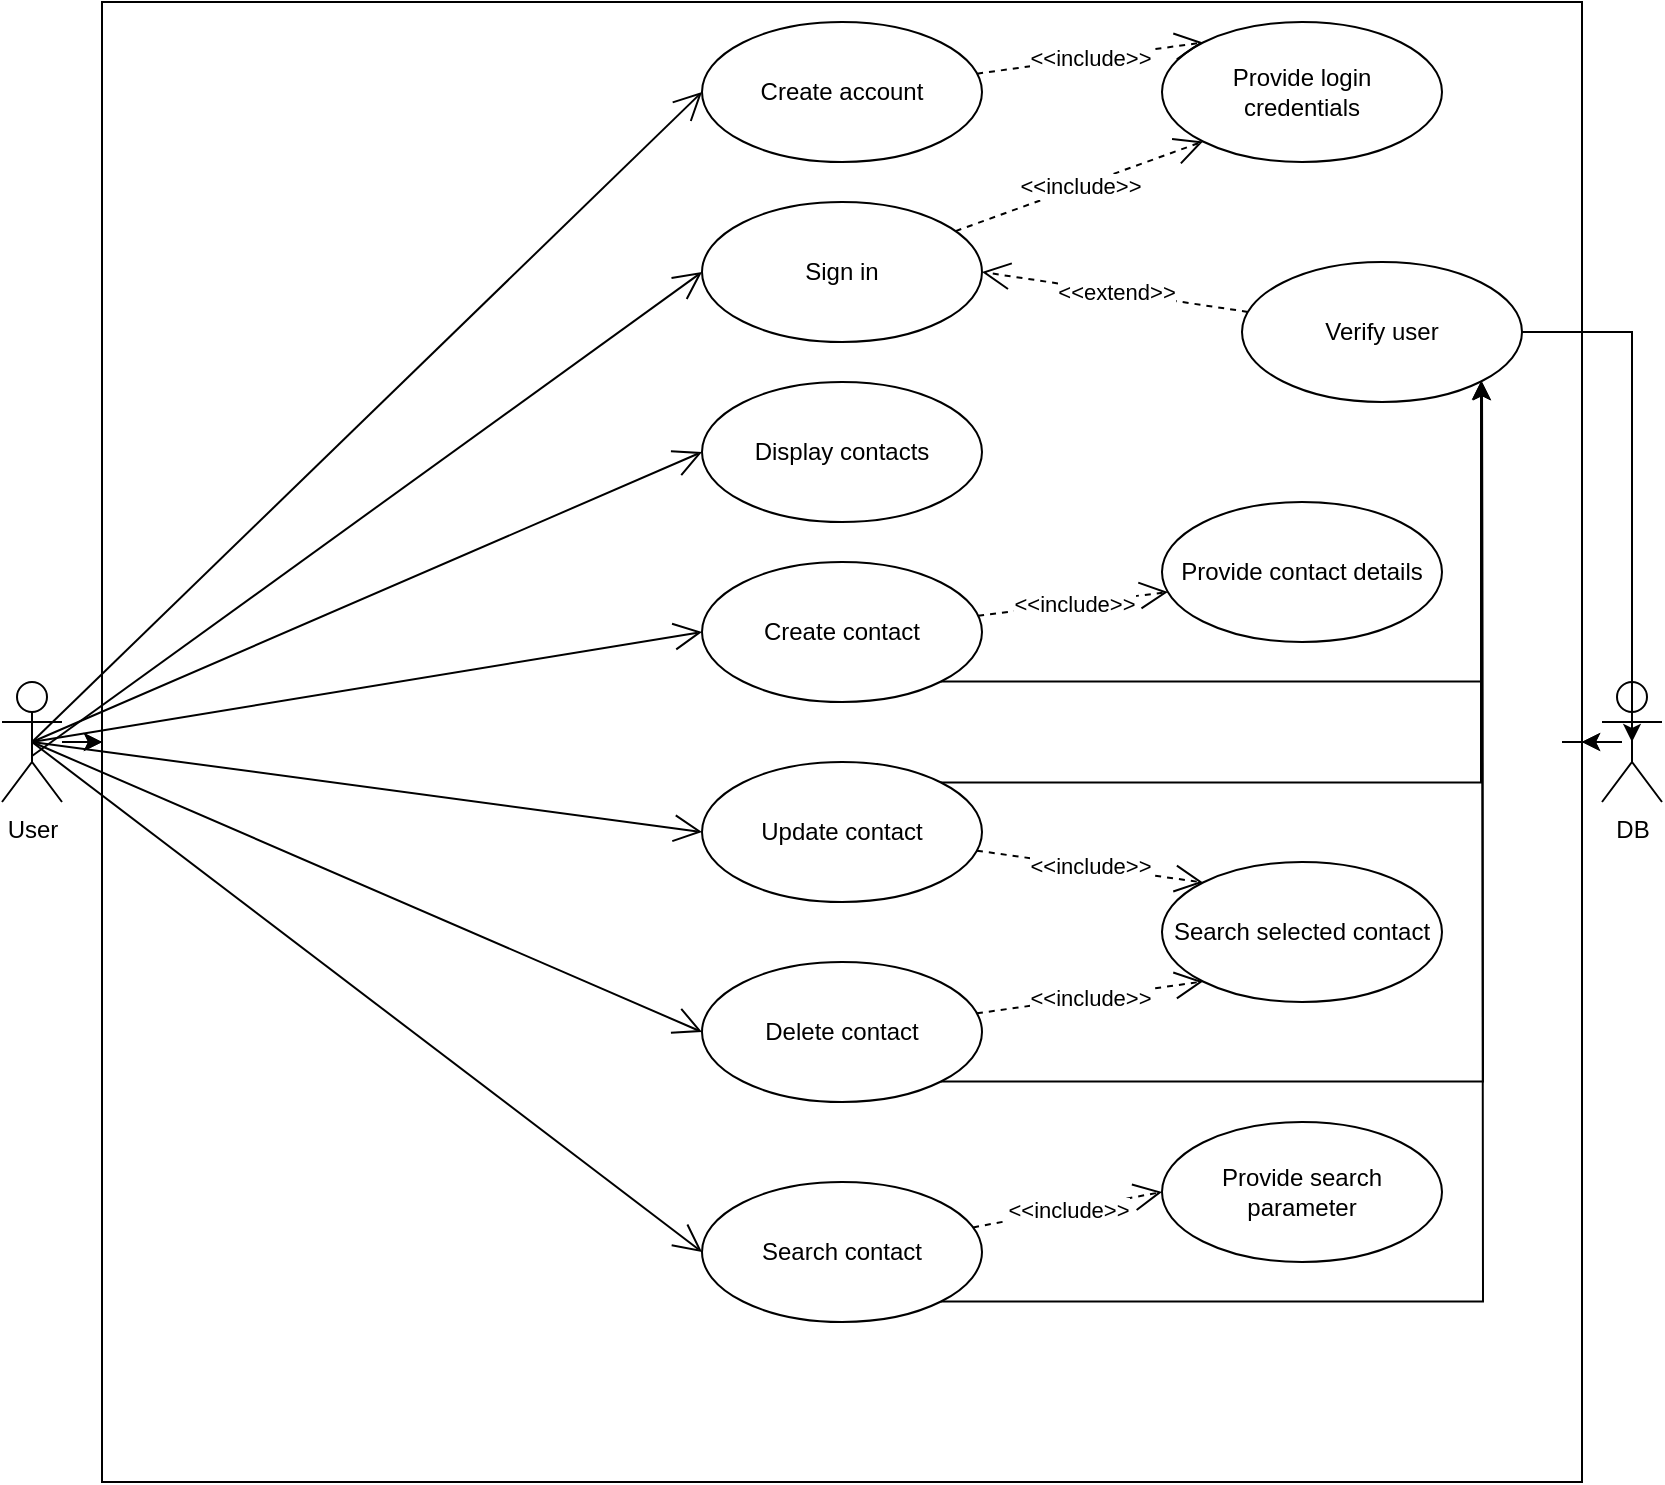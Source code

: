<mxfile version="24.7.13">
  <diagram name="Page-1" id="kOhRegQwsyw8fJpyO_F6">
    <mxGraphModel dx="1414" dy="732" grid="1" gridSize="10" guides="1" tooltips="1" connect="1" arrows="1" fold="1" page="1" pageScale="1" pageWidth="850" pageHeight="1100" math="0" shadow="0">
      <root>
        <mxCell id="0" />
        <mxCell id="1" parent="0" />
        <mxCell id="Z1Wn9aBYAyXMYUmShWUE-3" value="" style="whiteSpace=wrap;html=1;aspect=fixed;" parent="1" vertex="1">
          <mxGeometry x="60" y="10" width="740" height="740" as="geometry" />
        </mxCell>
        <mxCell id="Z1Wn9aBYAyXMYUmShWUE-8" value="" style="edgeStyle=orthogonalEdgeStyle;rounded=0;orthogonalLoop=1;jettySize=auto;html=1;" parent="1" source="Z1Wn9aBYAyXMYUmShWUE-4" target="Z1Wn9aBYAyXMYUmShWUE-3" edge="1">
          <mxGeometry relative="1" as="geometry" />
        </mxCell>
        <mxCell id="Z1Wn9aBYAyXMYUmShWUE-9" value="" style="edgeStyle=orthogonalEdgeStyle;rounded=0;orthogonalLoop=1;jettySize=auto;html=1;" parent="1" source="Z1Wn9aBYAyXMYUmShWUE-4" target="Z1Wn9aBYAyXMYUmShWUE-3" edge="1">
          <mxGeometry relative="1" as="geometry" />
        </mxCell>
        <mxCell id="Z1Wn9aBYAyXMYUmShWUE-4" value="&lt;div&gt;User&lt;/div&gt;" style="shape=umlActor;verticalLabelPosition=bottom;verticalAlign=top;html=1;" parent="1" vertex="1">
          <mxGeometry x="10" y="350" width="30" height="60" as="geometry" />
        </mxCell>
        <mxCell id="Z1Wn9aBYAyXMYUmShWUE-6" value="" style="edgeStyle=orthogonalEdgeStyle;rounded=0;orthogonalLoop=1;jettySize=auto;html=1;" parent="1" source="Z1Wn9aBYAyXMYUmShWUE-5" target="Z1Wn9aBYAyXMYUmShWUE-3" edge="1">
          <mxGeometry relative="1" as="geometry" />
        </mxCell>
        <mxCell id="Z1Wn9aBYAyXMYUmShWUE-7" value="" style="edgeStyle=orthogonalEdgeStyle;rounded=0;orthogonalLoop=1;jettySize=auto;html=1;" parent="1" source="Z1Wn9aBYAyXMYUmShWUE-5" target="Z1Wn9aBYAyXMYUmShWUE-3" edge="1">
          <mxGeometry relative="1" as="geometry" />
        </mxCell>
        <mxCell id="Z1Wn9aBYAyXMYUmShWUE-5" value="&lt;div&gt;DB&lt;/div&gt;" style="shape=umlActor;verticalLabelPosition=bottom;verticalAlign=top;html=1;" parent="1" vertex="1">
          <mxGeometry x="810" y="350" width="30" height="60" as="geometry" />
        </mxCell>
        <mxCell id="Z1Wn9aBYAyXMYUmShWUE-10" value="Create account" style="ellipse;whiteSpace=wrap;html=1;" parent="1" vertex="1">
          <mxGeometry x="360" y="20" width="140" height="70" as="geometry" />
        </mxCell>
        <mxCell id="Z1Wn9aBYAyXMYUmShWUE-11" value="&lt;div&gt;Sign in&lt;/div&gt;" style="ellipse;whiteSpace=wrap;html=1;" parent="1" vertex="1">
          <mxGeometry x="360" y="110" width="140" height="70" as="geometry" />
        </mxCell>
        <mxCell id="Z1Wn9aBYAyXMYUmShWUE-12" value="Display contacts" style="ellipse;whiteSpace=wrap;html=1;" parent="1" vertex="1">
          <mxGeometry x="360" y="200" width="140" height="70" as="geometry" />
        </mxCell>
        <mxCell id="D7zOhH0e1NIYbT_6Ivhm-33" style="edgeStyle=orthogonalEdgeStyle;rounded=0;orthogonalLoop=1;jettySize=auto;html=1;exitX=1;exitY=1;exitDx=0;exitDy=0;entryX=1;entryY=1;entryDx=0;entryDy=0;" edge="1" parent="1" source="D7zOhH0e1NIYbT_6Ivhm-1" target="D7zOhH0e1NIYbT_6Ivhm-31">
          <mxGeometry relative="1" as="geometry" />
        </mxCell>
        <mxCell id="D7zOhH0e1NIYbT_6Ivhm-1" value="Create contact" style="ellipse;whiteSpace=wrap;html=1;" vertex="1" parent="1">
          <mxGeometry x="360" y="290" width="140" height="70" as="geometry" />
        </mxCell>
        <mxCell id="D7zOhH0e1NIYbT_6Ivhm-2" value="Provide contact details" style="ellipse;whiteSpace=wrap;html=1;" vertex="1" parent="1">
          <mxGeometry x="590" y="260" width="140" height="70" as="geometry" />
        </mxCell>
        <mxCell id="D7zOhH0e1NIYbT_6Ivhm-3" value="&amp;lt;&amp;lt;include&amp;gt;&amp;gt;" style="endArrow=open;endSize=12;dashed=1;html=1;rounded=0;entryX=0.021;entryY=0.643;entryDx=0;entryDy=0;entryPerimeter=0;" edge="1" parent="1" source="D7zOhH0e1NIYbT_6Ivhm-1" target="D7zOhH0e1NIYbT_6Ivhm-2">
          <mxGeometry width="160" relative="1" as="geometry">
            <mxPoint x="500" y="325" as="sourcePoint" />
            <mxPoint x="660" y="325" as="targetPoint" />
          </mxGeometry>
        </mxCell>
        <mxCell id="D7zOhH0e1NIYbT_6Ivhm-34" style="edgeStyle=orthogonalEdgeStyle;rounded=0;orthogonalLoop=1;jettySize=auto;html=1;exitX=1;exitY=0;exitDx=0;exitDy=0;entryX=1;entryY=1;entryDx=0;entryDy=0;" edge="1" parent="1" source="D7zOhH0e1NIYbT_6Ivhm-6" target="D7zOhH0e1NIYbT_6Ivhm-31">
          <mxGeometry relative="1" as="geometry" />
        </mxCell>
        <mxCell id="D7zOhH0e1NIYbT_6Ivhm-6" value="Update contact" style="ellipse;whiteSpace=wrap;html=1;" vertex="1" parent="1">
          <mxGeometry x="360" y="390" width="140" height="70" as="geometry" />
        </mxCell>
        <mxCell id="D7zOhH0e1NIYbT_6Ivhm-35" style="edgeStyle=orthogonalEdgeStyle;rounded=0;orthogonalLoop=1;jettySize=auto;html=1;exitX=1;exitY=1;exitDx=0;exitDy=0;" edge="1" parent="1" source="D7zOhH0e1NIYbT_6Ivhm-7">
          <mxGeometry relative="1" as="geometry">
            <mxPoint x="750" y="200" as="targetPoint" />
          </mxGeometry>
        </mxCell>
        <mxCell id="D7zOhH0e1NIYbT_6Ivhm-7" value="Delete contact" style="ellipse;whiteSpace=wrap;html=1;" vertex="1" parent="1">
          <mxGeometry x="360" y="490" width="140" height="70" as="geometry" />
        </mxCell>
        <mxCell id="D7zOhH0e1NIYbT_6Ivhm-36" style="edgeStyle=orthogonalEdgeStyle;rounded=0;orthogonalLoop=1;jettySize=auto;html=1;exitX=1;exitY=1;exitDx=0;exitDy=0;" edge="1" parent="1" source="D7zOhH0e1NIYbT_6Ivhm-8">
          <mxGeometry relative="1" as="geometry">
            <mxPoint x="750" y="200" as="targetPoint" />
          </mxGeometry>
        </mxCell>
        <mxCell id="D7zOhH0e1NIYbT_6Ivhm-8" value="Search contact" style="ellipse;whiteSpace=wrap;html=1;" vertex="1" parent="1">
          <mxGeometry x="360" y="600" width="140" height="70" as="geometry" />
        </mxCell>
        <mxCell id="D7zOhH0e1NIYbT_6Ivhm-9" value="Search selected contact" style="ellipse;whiteSpace=wrap;html=1;" vertex="1" parent="1">
          <mxGeometry x="590" y="440" width="140" height="70" as="geometry" />
        </mxCell>
        <mxCell id="D7zOhH0e1NIYbT_6Ivhm-10" value="&amp;lt;&amp;lt;include&amp;gt;&amp;gt;" style="endArrow=open;endSize=12;dashed=1;html=1;rounded=0;entryX=0;entryY=0;entryDx=0;entryDy=0;" edge="1" parent="1" source="D7zOhH0e1NIYbT_6Ivhm-6" target="D7zOhH0e1NIYbT_6Ivhm-9">
          <mxGeometry width="160" relative="1" as="geometry">
            <mxPoint x="500" y="425" as="sourcePoint" />
            <mxPoint x="660" y="425" as="targetPoint" />
          </mxGeometry>
        </mxCell>
        <mxCell id="D7zOhH0e1NIYbT_6Ivhm-12" value="&amp;lt;&amp;lt;include&amp;gt;&amp;gt;" style="endArrow=open;endSize=12;dashed=1;html=1;rounded=0;entryX=0;entryY=1;entryDx=0;entryDy=0;" edge="1" parent="1" source="D7zOhH0e1NIYbT_6Ivhm-7" target="D7zOhH0e1NIYbT_6Ivhm-9">
          <mxGeometry width="160" relative="1" as="geometry">
            <mxPoint x="500" y="525" as="sourcePoint" />
            <mxPoint x="660" y="525" as="targetPoint" />
          </mxGeometry>
        </mxCell>
        <mxCell id="D7zOhH0e1NIYbT_6Ivhm-13" value="&lt;div&gt;Provide search&lt;/div&gt;&lt;div&gt;parameter&lt;br&gt;&lt;/div&gt;" style="ellipse;whiteSpace=wrap;html=1;" vertex="1" parent="1">
          <mxGeometry x="590" y="570" width="140" height="70" as="geometry" />
        </mxCell>
        <mxCell id="D7zOhH0e1NIYbT_6Ivhm-15" value="&amp;lt;&amp;lt;include&amp;gt;&amp;gt;" style="endArrow=open;endSize=12;dashed=1;html=1;rounded=0;entryX=0;entryY=0.5;entryDx=0;entryDy=0;" edge="1" parent="1" source="D7zOhH0e1NIYbT_6Ivhm-8" target="D7zOhH0e1NIYbT_6Ivhm-13">
          <mxGeometry width="160" relative="1" as="geometry">
            <mxPoint x="500" y="635" as="sourcePoint" />
            <mxPoint x="660" y="635" as="targetPoint" />
          </mxGeometry>
        </mxCell>
        <mxCell id="D7zOhH0e1NIYbT_6Ivhm-19" value="&lt;div&gt;Provide login&lt;/div&gt;&lt;div&gt;credentials&lt;br&gt;&lt;/div&gt;" style="ellipse;whiteSpace=wrap;html=1;" vertex="1" parent="1">
          <mxGeometry x="590" y="20" width="140" height="70" as="geometry" />
        </mxCell>
        <mxCell id="D7zOhH0e1NIYbT_6Ivhm-20" value="&amp;lt;&amp;lt;include&amp;gt;&amp;gt;" style="endArrow=open;endSize=12;dashed=1;html=1;rounded=0;entryX=0;entryY=0;entryDx=0;entryDy=0;" edge="1" parent="1" source="Z1Wn9aBYAyXMYUmShWUE-10" target="D7zOhH0e1NIYbT_6Ivhm-19">
          <mxGeometry width="160" relative="1" as="geometry">
            <mxPoint x="500" y="55" as="sourcePoint" />
            <mxPoint x="660" y="55" as="targetPoint" />
          </mxGeometry>
        </mxCell>
        <mxCell id="D7zOhH0e1NIYbT_6Ivhm-21" value="&amp;lt;&amp;lt;include&amp;gt;&amp;gt;" style="endArrow=open;endSize=12;dashed=1;html=1;rounded=0;entryX=0;entryY=1;entryDx=0;entryDy=0;" edge="1" parent="1" source="Z1Wn9aBYAyXMYUmShWUE-11" target="D7zOhH0e1NIYbT_6Ivhm-19">
          <mxGeometry width="160" relative="1" as="geometry">
            <mxPoint x="500" y="145" as="sourcePoint" />
            <mxPoint x="660" y="145" as="targetPoint" />
          </mxGeometry>
        </mxCell>
        <mxCell id="D7zOhH0e1NIYbT_6Ivhm-31" value="Verify user" style="ellipse;whiteSpace=wrap;html=1;" vertex="1" parent="1">
          <mxGeometry x="630" y="140" width="140" height="70" as="geometry" />
        </mxCell>
        <mxCell id="D7zOhH0e1NIYbT_6Ivhm-32" value="&amp;lt;&amp;lt;extend&amp;gt;&amp;gt;" style="endArrow=open;endSize=12;dashed=1;html=1;rounded=0;entryX=1;entryY=0.5;entryDx=0;entryDy=0;" edge="1" parent="1" source="D7zOhH0e1NIYbT_6Ivhm-31" target="Z1Wn9aBYAyXMYUmShWUE-11">
          <mxGeometry width="160" relative="1" as="geometry">
            <mxPoint x="430" y="175" as="sourcePoint" />
            <mxPoint x="430" y="175" as="targetPoint" />
          </mxGeometry>
        </mxCell>
        <mxCell id="D7zOhH0e1NIYbT_6Ivhm-37" style="edgeStyle=orthogonalEdgeStyle;rounded=0;orthogonalLoop=1;jettySize=auto;html=1;exitX=1;exitY=0.5;exitDx=0;exitDy=0;entryX=0.5;entryY=0.5;entryDx=0;entryDy=0;entryPerimeter=0;" edge="1" parent="1" source="D7zOhH0e1NIYbT_6Ivhm-31" target="Z1Wn9aBYAyXMYUmShWUE-5">
          <mxGeometry relative="1" as="geometry" />
        </mxCell>
        <mxCell id="D7zOhH0e1NIYbT_6Ivhm-39" value="" style="endArrow=open;endFill=1;endSize=12;html=1;rounded=0;exitX=0.5;exitY=0.5;exitDx=0;exitDy=0;exitPerimeter=0;entryX=0;entryY=0.5;entryDx=0;entryDy=0;" edge="1" parent="1" source="Z1Wn9aBYAyXMYUmShWUE-4" target="Z1Wn9aBYAyXMYUmShWUE-10">
          <mxGeometry width="160" relative="1" as="geometry">
            <mxPoint x="80" y="380" as="sourcePoint" />
            <mxPoint x="240" y="380" as="targetPoint" />
          </mxGeometry>
        </mxCell>
        <mxCell id="D7zOhH0e1NIYbT_6Ivhm-40" value="" style="endArrow=open;endFill=1;endSize=12;html=1;rounded=0;exitX=0.5;exitY=0.617;exitDx=0;exitDy=0;exitPerimeter=0;entryX=0;entryY=0.5;entryDx=0;entryDy=0;" edge="1" parent="1" source="Z1Wn9aBYAyXMYUmShWUE-4" target="Z1Wn9aBYAyXMYUmShWUE-11">
          <mxGeometry width="160" relative="1" as="geometry">
            <mxPoint x="110" y="379.5" as="sourcePoint" />
            <mxPoint x="270" y="379.5" as="targetPoint" />
          </mxGeometry>
        </mxCell>
        <mxCell id="D7zOhH0e1NIYbT_6Ivhm-41" value="" style="endArrow=open;endFill=1;endSize=12;html=1;rounded=0;exitX=0.5;exitY=0.5;exitDx=0;exitDy=0;exitPerimeter=0;entryX=0;entryY=0.5;entryDx=0;entryDy=0;" edge="1" parent="1" source="Z1Wn9aBYAyXMYUmShWUE-4" target="D7zOhH0e1NIYbT_6Ivhm-8">
          <mxGeometry width="160" relative="1" as="geometry">
            <mxPoint x="340" y="370" as="sourcePoint" />
            <mxPoint x="500" y="370" as="targetPoint" />
          </mxGeometry>
        </mxCell>
        <mxCell id="D7zOhH0e1NIYbT_6Ivhm-42" value="" style="endArrow=open;endFill=1;endSize=12;html=1;rounded=0;exitX=0.5;exitY=0.5;exitDx=0;exitDy=0;exitPerimeter=0;entryX=0;entryY=0.5;entryDx=0;entryDy=0;" edge="1" parent="1" source="Z1Wn9aBYAyXMYUmShWUE-4" target="D7zOhH0e1NIYbT_6Ivhm-7">
          <mxGeometry width="160" relative="1" as="geometry">
            <mxPoint x="340" y="370" as="sourcePoint" />
            <mxPoint x="500" y="370" as="targetPoint" />
          </mxGeometry>
        </mxCell>
        <mxCell id="D7zOhH0e1NIYbT_6Ivhm-43" value="" style="endArrow=open;endFill=1;endSize=12;html=1;rounded=0;exitX=0.5;exitY=0.5;exitDx=0;exitDy=0;exitPerimeter=0;entryX=0;entryY=0.5;entryDx=0;entryDy=0;" edge="1" parent="1" source="Z1Wn9aBYAyXMYUmShWUE-4" target="D7zOhH0e1NIYbT_6Ivhm-6">
          <mxGeometry width="160" relative="1" as="geometry">
            <mxPoint x="340" y="370" as="sourcePoint" />
            <mxPoint x="500" y="370" as="targetPoint" />
          </mxGeometry>
        </mxCell>
        <mxCell id="D7zOhH0e1NIYbT_6Ivhm-44" value="" style="endArrow=open;endFill=1;endSize=12;html=1;rounded=0;exitX=0.5;exitY=0.5;exitDx=0;exitDy=0;exitPerimeter=0;entryX=0;entryY=0.5;entryDx=0;entryDy=0;" edge="1" parent="1" source="Z1Wn9aBYAyXMYUmShWUE-4" target="D7zOhH0e1NIYbT_6Ivhm-1">
          <mxGeometry width="160" relative="1" as="geometry">
            <mxPoint x="340" y="370" as="sourcePoint" />
            <mxPoint x="500" y="370" as="targetPoint" />
          </mxGeometry>
        </mxCell>
        <mxCell id="D7zOhH0e1NIYbT_6Ivhm-45" value="" style="endArrow=open;endFill=1;endSize=12;html=1;rounded=0;exitX=0.5;exitY=0.5;exitDx=0;exitDy=0;exitPerimeter=0;entryX=0;entryY=0.5;entryDx=0;entryDy=0;" edge="1" parent="1" source="Z1Wn9aBYAyXMYUmShWUE-4" target="Z1Wn9aBYAyXMYUmShWUE-12">
          <mxGeometry width="160" relative="1" as="geometry">
            <mxPoint x="340" y="370" as="sourcePoint" />
            <mxPoint x="500" y="370" as="targetPoint" />
          </mxGeometry>
        </mxCell>
      </root>
    </mxGraphModel>
  </diagram>
</mxfile>

